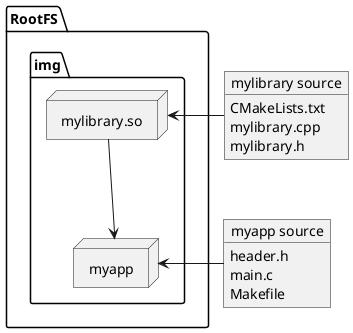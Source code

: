 @startuml MBS
allowmixing

object "mylibrary source" as mylibrarysrc {
  CMakeLists.txt
  mylibrary.cpp
  mylibrary.h
}

object "myapp source" as myappsrc {
  header.h
  main.c
  Makefile
}

package RootFS.img {
  node myapp 

  node "mylibrary.so" as mylibrary
}

mylibrary --> myapp

mylibrarysrc -l-> mylibrary
myappsrc -l-> myapp


@enduml